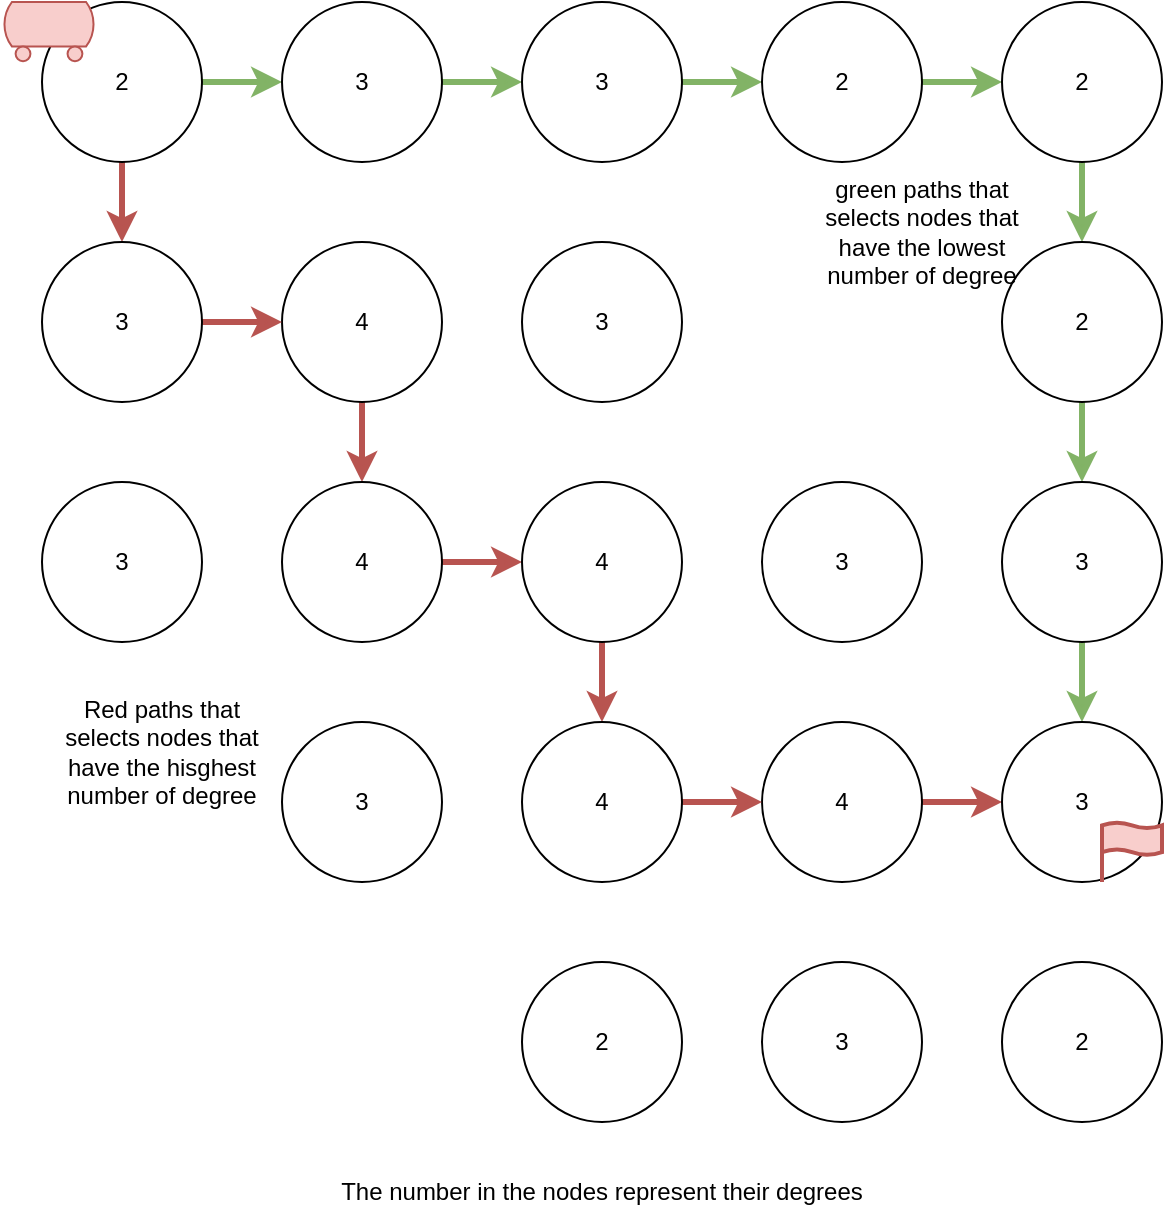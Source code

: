 <mxfile version="20.5.0" type="device"><diagram id="LIVfWhO8u_cl3mvQfff8" name="Page-1"><mxGraphModel dx="1162" dy="818" grid="1" gridSize="10" guides="1" tooltips="1" connect="1" arrows="1" fold="1" page="1" pageScale="1" pageWidth="850" pageHeight="1100" math="0" shadow="0"><root><mxCell id="0"/><mxCell id="1" parent="0"/><mxCell id="SA3eebGfgsNlgzf1nY-a-33" value="" style="edgeStyle=orthogonalEdgeStyle;rounded=0;orthogonalLoop=1;jettySize=auto;html=1;strokeWidth=3;fillColor=#d5e8d4;strokeColor=#82b366;" parent="1" source="SA3eebGfgsNlgzf1nY-a-2" target="SA3eebGfgsNlgzf1nY-a-4" edge="1"><mxGeometry relative="1" as="geometry"/></mxCell><mxCell id="SA3eebGfgsNlgzf1nY-a-40" value="" style="edgeStyle=orthogonalEdgeStyle;rounded=0;orthogonalLoop=1;jettySize=auto;html=1;strokeWidth=3;fillColor=#f8cecc;strokeColor=#b85450;" parent="1" source="SA3eebGfgsNlgzf1nY-a-2" target="SA3eebGfgsNlgzf1nY-a-22" edge="1"><mxGeometry relative="1" as="geometry"/></mxCell><mxCell id="SA3eebGfgsNlgzf1nY-a-2" value="2" style="ellipse;whiteSpace=wrap;html=1;aspect=fixed;" parent="1" vertex="1"><mxGeometry x="160" y="40" width="80" height="80" as="geometry"/></mxCell><mxCell id="SA3eebGfgsNlgzf1nY-a-34" value="" style="edgeStyle=orthogonalEdgeStyle;rounded=0;orthogonalLoop=1;jettySize=auto;html=1;strokeWidth=3;fillColor=#d5e8d4;strokeColor=#82b366;" parent="1" source="SA3eebGfgsNlgzf1nY-a-4" target="SA3eebGfgsNlgzf1nY-a-5" edge="1"><mxGeometry relative="1" as="geometry"/></mxCell><mxCell id="SA3eebGfgsNlgzf1nY-a-4" value="3" style="ellipse;whiteSpace=wrap;html=1;aspect=fixed;" parent="1" vertex="1"><mxGeometry x="280" y="40" width="80" height="80" as="geometry"/></mxCell><mxCell id="SA3eebGfgsNlgzf1nY-a-35" value="" style="edgeStyle=orthogonalEdgeStyle;rounded=0;orthogonalLoop=1;jettySize=auto;html=1;strokeWidth=3;fillColor=#d5e8d4;strokeColor=#82b366;" parent="1" source="SA3eebGfgsNlgzf1nY-a-5" target="SA3eebGfgsNlgzf1nY-a-6" edge="1"><mxGeometry relative="1" as="geometry"/></mxCell><mxCell id="SA3eebGfgsNlgzf1nY-a-5" value="3" style="ellipse;whiteSpace=wrap;html=1;aspect=fixed;" parent="1" vertex="1"><mxGeometry x="400" y="40" width="80" height="80" as="geometry"/></mxCell><mxCell id="SA3eebGfgsNlgzf1nY-a-36" value="" style="edgeStyle=orthogonalEdgeStyle;rounded=0;orthogonalLoop=1;jettySize=auto;html=1;strokeWidth=3;fillColor=#d5e8d4;strokeColor=#82b366;" parent="1" source="SA3eebGfgsNlgzf1nY-a-6" target="SA3eebGfgsNlgzf1nY-a-23" edge="1"><mxGeometry relative="1" as="geometry"/></mxCell><mxCell id="SA3eebGfgsNlgzf1nY-a-6" value="2" style="ellipse;whiteSpace=wrap;html=1;aspect=fixed;" parent="1" vertex="1"><mxGeometry x="520" y="40" width="80" height="80" as="geometry"/></mxCell><mxCell id="SA3eebGfgsNlgzf1nY-a-8" value="3" style="ellipse;whiteSpace=wrap;html=1;aspect=fixed;" parent="1" vertex="1"><mxGeometry x="520" y="280" width="80" height="80" as="geometry"/></mxCell><mxCell id="SA3eebGfgsNlgzf1nY-a-42" value="" style="edgeStyle=orthogonalEdgeStyle;rounded=0;orthogonalLoop=1;jettySize=auto;html=1;strokeWidth=3;fillColor=#f8cecc;strokeColor=#b85450;" parent="1" source="SA3eebGfgsNlgzf1nY-a-11" target="SA3eebGfgsNlgzf1nY-a-18" edge="1"><mxGeometry relative="1" as="geometry"/></mxCell><mxCell id="SA3eebGfgsNlgzf1nY-a-11" value="4" style="ellipse;whiteSpace=wrap;html=1;aspect=fixed;" parent="1" vertex="1"><mxGeometry x="280" y="160" width="80" height="80" as="geometry"/></mxCell><mxCell id="SA3eebGfgsNlgzf1nY-a-13" value="3" style="ellipse;whiteSpace=wrap;html=1;aspect=fixed;" parent="1" vertex="1"><mxGeometry x="400" y="160" width="80" height="80" as="geometry"/></mxCell><mxCell id="SA3eebGfgsNlgzf1nY-a-16" value="3" style="ellipse;whiteSpace=wrap;html=1;aspect=fixed;" parent="1" vertex="1"><mxGeometry x="160" y="280" width="80" height="80" as="geometry"/></mxCell><mxCell id="SA3eebGfgsNlgzf1nY-a-43" value="" style="edgeStyle=orthogonalEdgeStyle;rounded=0;orthogonalLoop=1;jettySize=auto;html=1;strokeWidth=3;fillColor=#f8cecc;strokeColor=#b85450;" parent="1" source="SA3eebGfgsNlgzf1nY-a-18" target="SA3eebGfgsNlgzf1nY-a-20" edge="1"><mxGeometry relative="1" as="geometry"/></mxCell><mxCell id="SA3eebGfgsNlgzf1nY-a-18" value="4" style="ellipse;whiteSpace=wrap;html=1;aspect=fixed;" parent="1" vertex="1"><mxGeometry x="280" y="280" width="80" height="80" as="geometry"/></mxCell><mxCell id="SA3eebGfgsNlgzf1nY-a-49" value="" style="edgeStyle=orthogonalEdgeStyle;rounded=0;orthogonalLoop=1;jettySize=auto;html=1;strokeWidth=3;fillColor=#f8cecc;strokeColor=#b85450;" parent="1" source="SA3eebGfgsNlgzf1nY-a-20" target="SA3eebGfgsNlgzf1nY-a-31" edge="1"><mxGeometry relative="1" as="geometry"/></mxCell><mxCell id="SA3eebGfgsNlgzf1nY-a-20" value="4" style="ellipse;whiteSpace=wrap;html=1;aspect=fixed;" parent="1" vertex="1"><mxGeometry x="400" y="280" width="80" height="80" as="geometry"/></mxCell><mxCell id="SA3eebGfgsNlgzf1nY-a-41" value="" style="edgeStyle=orthogonalEdgeStyle;rounded=0;orthogonalLoop=1;jettySize=auto;html=1;strokeWidth=3;fillColor=#f8cecc;strokeColor=#b85450;" parent="1" source="SA3eebGfgsNlgzf1nY-a-22" target="SA3eebGfgsNlgzf1nY-a-11" edge="1"><mxGeometry relative="1" as="geometry"/></mxCell><mxCell id="SA3eebGfgsNlgzf1nY-a-22" value="3" style="ellipse;whiteSpace=wrap;html=1;aspect=fixed;" parent="1" vertex="1"><mxGeometry x="160" y="160" width="80" height="80" as="geometry"/></mxCell><mxCell id="SA3eebGfgsNlgzf1nY-a-37" value="" style="edgeStyle=orthogonalEdgeStyle;rounded=0;orthogonalLoop=1;jettySize=auto;html=1;strokeWidth=3;fillColor=#d5e8d4;strokeColor=#82b366;" parent="1" source="SA3eebGfgsNlgzf1nY-a-23" target="SA3eebGfgsNlgzf1nY-a-25" edge="1"><mxGeometry relative="1" as="geometry"/></mxCell><mxCell id="SA3eebGfgsNlgzf1nY-a-23" value="2" style="ellipse;whiteSpace=wrap;html=1;aspect=fixed;" parent="1" vertex="1"><mxGeometry x="640" y="40" width="80" height="80" as="geometry"/></mxCell><mxCell id="SA3eebGfgsNlgzf1nY-a-38" value="" style="edgeStyle=orthogonalEdgeStyle;rounded=0;orthogonalLoop=1;jettySize=auto;html=1;strokeWidth=3;fillColor=#d5e8d4;strokeColor=#82b366;" parent="1" source="SA3eebGfgsNlgzf1nY-a-25" target="SA3eebGfgsNlgzf1nY-a-27" edge="1"><mxGeometry relative="1" as="geometry"/></mxCell><mxCell id="SA3eebGfgsNlgzf1nY-a-25" value="2" style="ellipse;whiteSpace=wrap;html=1;aspect=fixed;" parent="1" vertex="1"><mxGeometry x="640" y="160" width="80" height="80" as="geometry"/></mxCell><mxCell id="SA3eebGfgsNlgzf1nY-a-39" value="" style="edgeStyle=orthogonalEdgeStyle;rounded=0;orthogonalLoop=1;jettySize=auto;html=1;strokeWidth=3;fillColor=#d5e8d4;strokeColor=#82b366;" parent="1" source="SA3eebGfgsNlgzf1nY-a-27" target="SA3eebGfgsNlgzf1nY-a-32" edge="1"><mxGeometry relative="1" as="geometry"/></mxCell><mxCell id="SA3eebGfgsNlgzf1nY-a-27" value="3" style="ellipse;whiteSpace=wrap;html=1;aspect=fixed;" parent="1" vertex="1"><mxGeometry x="640" y="280" width="80" height="80" as="geometry"/></mxCell><mxCell id="SA3eebGfgsNlgzf1nY-a-51" value="" style="edgeStyle=orthogonalEdgeStyle;rounded=0;orthogonalLoop=1;jettySize=auto;html=1;strokeWidth=3;fillColor=#f8cecc;strokeColor=#b85450;" parent="1" source="SA3eebGfgsNlgzf1nY-a-28" target="SA3eebGfgsNlgzf1nY-a-32" edge="1"><mxGeometry relative="1" as="geometry"/></mxCell><mxCell id="SA3eebGfgsNlgzf1nY-a-28" value="4" style="ellipse;whiteSpace=wrap;html=1;aspect=fixed;" parent="1" vertex="1"><mxGeometry x="520" y="400" width="80" height="80" as="geometry"/></mxCell><mxCell id="SA3eebGfgsNlgzf1nY-a-30" value="3" style="ellipse;whiteSpace=wrap;html=1;aspect=fixed;" parent="1" vertex="1"><mxGeometry x="280" y="400" width="80" height="80" as="geometry"/></mxCell><mxCell id="SA3eebGfgsNlgzf1nY-a-50" value="" style="edgeStyle=orthogonalEdgeStyle;rounded=0;orthogonalLoop=1;jettySize=auto;html=1;strokeWidth=3;fillColor=#f8cecc;strokeColor=#b85450;" parent="1" source="SA3eebGfgsNlgzf1nY-a-31" target="SA3eebGfgsNlgzf1nY-a-28" edge="1"><mxGeometry relative="1" as="geometry"/></mxCell><mxCell id="SA3eebGfgsNlgzf1nY-a-31" value="4" style="ellipse;whiteSpace=wrap;html=1;aspect=fixed;" parent="1" vertex="1"><mxGeometry x="400" y="400" width="80" height="80" as="geometry"/></mxCell><mxCell id="SA3eebGfgsNlgzf1nY-a-32" value="3" style="ellipse;whiteSpace=wrap;html=1;aspect=fixed;" parent="1" vertex="1"><mxGeometry x="640" y="400" width="80" height="80" as="geometry"/></mxCell><mxCell id="SA3eebGfgsNlgzf1nY-a-44" value="3" style="ellipse;whiteSpace=wrap;html=1;aspect=fixed;" parent="1" vertex="1"><mxGeometry x="520" y="520" width="80" height="80" as="geometry"/></mxCell><mxCell id="SA3eebGfgsNlgzf1nY-a-47" value="2" style="ellipse;whiteSpace=wrap;html=1;aspect=fixed;" parent="1" vertex="1"><mxGeometry x="400" y="520" width="80" height="80" as="geometry"/></mxCell><mxCell id="SA3eebGfgsNlgzf1nY-a-48" value="2" style="ellipse;whiteSpace=wrap;html=1;aspect=fixed;" parent="1" vertex="1"><mxGeometry x="640" y="520" width="80" height="80" as="geometry"/></mxCell><mxCell id="SA3eebGfgsNlgzf1nY-a-52" value="&lt;div&gt;green paths that selects nodes that have the lowest number of degree&lt;/div&gt;" style="text;html=1;strokeColor=none;fillColor=none;align=center;verticalAlign=middle;whiteSpace=wrap;rounded=0;" parent="1" vertex="1"><mxGeometry x="550" y="140" width="100" height="30" as="geometry"/></mxCell><mxCell id="SA3eebGfgsNlgzf1nY-a-53" value="&lt;div&gt;Red paths that selects nodes that have the hisghest number of degree&lt;/div&gt;" style="text;html=1;strokeColor=none;fillColor=none;align=center;verticalAlign=middle;whiteSpace=wrap;rounded=0;" parent="1" vertex="1"><mxGeometry x="170" y="400" width="100" height="30" as="geometry"/></mxCell><mxCell id="WFqvoVjQIxVPoDchyIVE-3" value="&lt;div&gt;The number in the nodes represent their degrees&lt;/div&gt;" style="text;html=1;strokeColor=none;fillColor=none;align=center;verticalAlign=middle;whiteSpace=wrap;rounded=0;" parent="1" vertex="1"><mxGeometry x="260" y="620" width="360" height="30" as="geometry"/></mxCell><mxCell id="5rxSBjHerIIInGkpLid5-1" value="" style="verticalLabelPosition=bottom;outlineConnect=0;align=center;dashed=0;html=1;verticalAlign=top;shape=mxgraph.pid.misc.tank_car,_tank_wagon;fillColor=#f8cecc;strokeColor=#b85450;" vertex="1" parent="1"><mxGeometry x="140" y="40" width="47" height="29.61" as="geometry"/></mxCell><mxCell id="5rxSBjHerIIInGkpLid5-2" value="" style="html=1;verticalLabelPosition=bottom;align=center;labelBackgroundColor=#ffffff;verticalAlign=top;strokeWidth=2;strokeColor=#b85450;shadow=0;dashed=0;shape=mxgraph.ios7.icons.flag;fillColor=#f8cecc;" vertex="1" parent="1"><mxGeometry x="690" y="450" width="30" height="30" as="geometry"/></mxCell></root></mxGraphModel></diagram></mxfile>